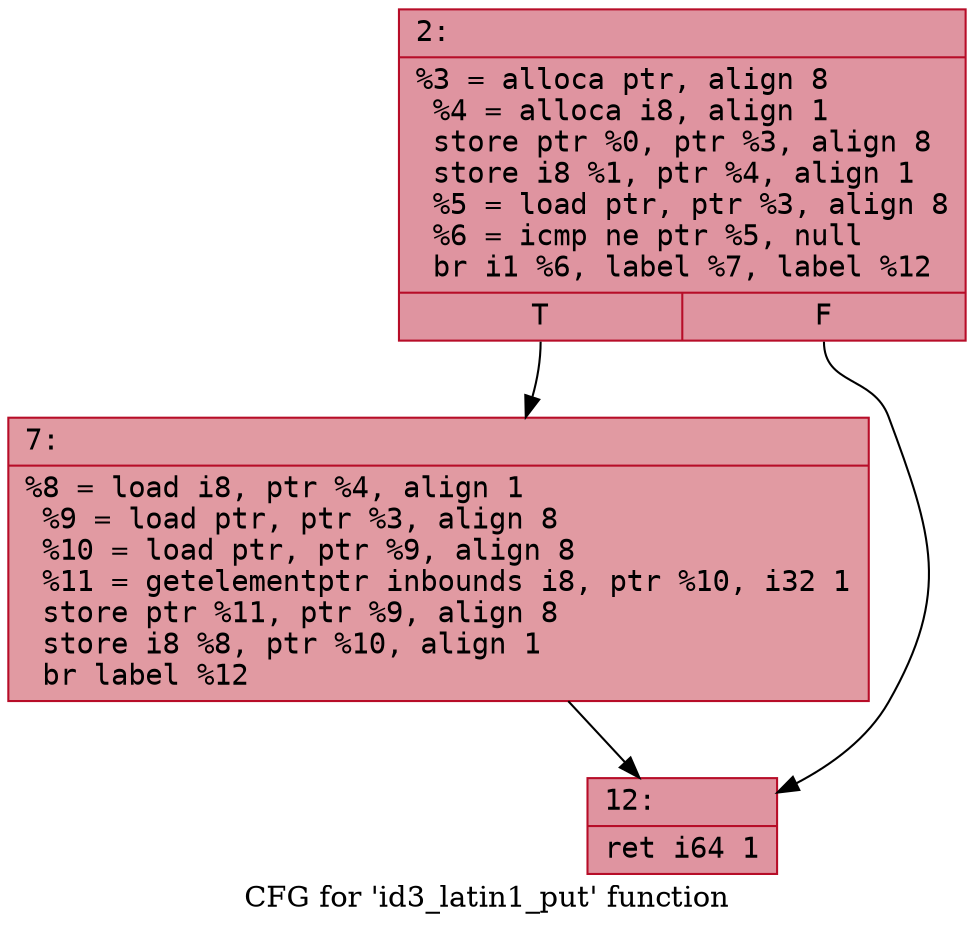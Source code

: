 digraph "CFG for 'id3_latin1_put' function" {
	label="CFG for 'id3_latin1_put' function";

	Node0x600001766940 [shape=record,color="#b70d28ff", style=filled, fillcolor="#b70d2870" fontname="Courier",label="{2:\l|  %3 = alloca ptr, align 8\l  %4 = alloca i8, align 1\l  store ptr %0, ptr %3, align 8\l  store i8 %1, ptr %4, align 1\l  %5 = load ptr, ptr %3, align 8\l  %6 = icmp ne ptr %5, null\l  br i1 %6, label %7, label %12\l|{<s0>T|<s1>F}}"];
	Node0x600001766940:s0 -> Node0x600001766990[tooltip="2 -> 7\nProbability 62.50%" ];
	Node0x600001766940:s1 -> Node0x6000017669e0[tooltip="2 -> 12\nProbability 37.50%" ];
	Node0x600001766990 [shape=record,color="#b70d28ff", style=filled, fillcolor="#bb1b2c70" fontname="Courier",label="{7:\l|  %8 = load i8, ptr %4, align 1\l  %9 = load ptr, ptr %3, align 8\l  %10 = load ptr, ptr %9, align 8\l  %11 = getelementptr inbounds i8, ptr %10, i32 1\l  store ptr %11, ptr %9, align 8\l  store i8 %8, ptr %10, align 1\l  br label %12\l}"];
	Node0x600001766990 -> Node0x6000017669e0[tooltip="7 -> 12\nProbability 100.00%" ];
	Node0x6000017669e0 [shape=record,color="#b70d28ff", style=filled, fillcolor="#b70d2870" fontname="Courier",label="{12:\l|  ret i64 1\l}"];
}
